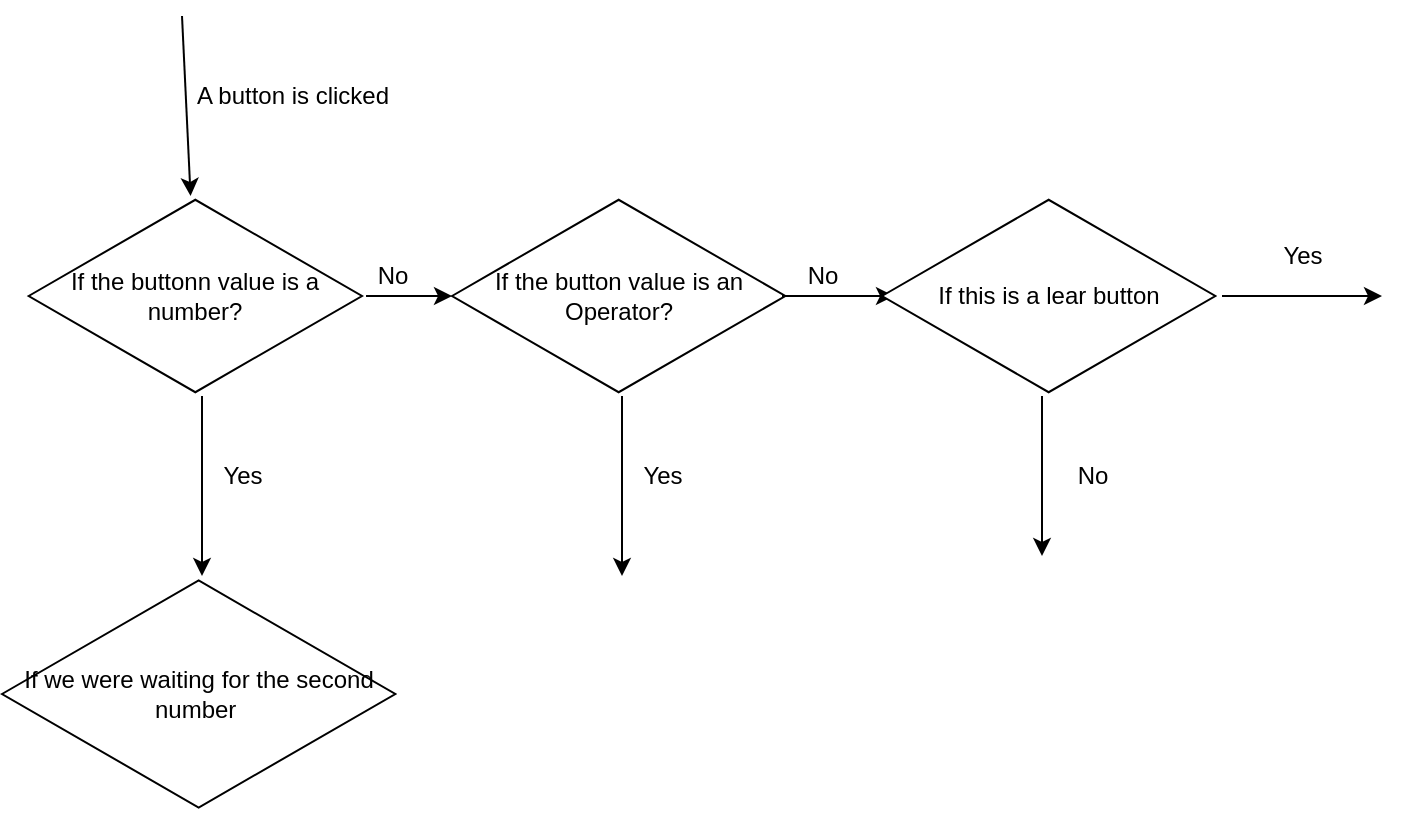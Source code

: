 <mxfile version="14.3.0" type="github"><diagram id="jVOI6R-7FImiLeV7GhfR" name="Page-1"><mxGraphModel dx="1186" dy="764" grid="1" gridSize="10" guides="1" tooltips="1" connect="1" arrows="1" fold="1" page="1" pageScale="1" pageWidth="850" pageHeight="1100" math="0" shadow="0"><root><mxCell id="0"/><mxCell id="1" parent="0"/><mxCell id="hZcMFa8KoQ7M1qCN0C-U-1" value="If the buttonn value is a number?" style="html=1;whiteSpace=wrap;aspect=fixed;shape=isoRectangle;" vertex="1" parent="1"><mxGeometry x="43.33" y="160" width="166.67" height="100" as="geometry"/></mxCell><mxCell id="hZcMFa8KoQ7M1qCN0C-U-2" value="" style="endArrow=classic;html=1;" edge="1" parent="1" target="hZcMFa8KoQ7M1qCN0C-U-1"><mxGeometry width="50" height="50" relative="1" as="geometry"><mxPoint x="120" y="70" as="sourcePoint"/><mxPoint x="160" y="160" as="targetPoint"/></mxGeometry></mxCell><mxCell id="hZcMFa8KoQ7M1qCN0C-U-4" value="A button is clicked" style="text;html=1;align=center;verticalAlign=middle;resizable=0;points=[];autosize=1;" vertex="1" parent="1"><mxGeometry x="120" y="100" width="110" height="20" as="geometry"/></mxCell><mxCell id="hZcMFa8KoQ7M1qCN0C-U-5" value="" style="endArrow=classic;html=1;" edge="1" parent="1"><mxGeometry width="50" height="50" relative="1" as="geometry"><mxPoint x="130" y="260" as="sourcePoint"/><mxPoint x="130" y="350" as="targetPoint"/><Array as="points"><mxPoint x="130" y="310"/><mxPoint x="130" y="340"/></Array></mxGeometry></mxCell><mxCell id="hZcMFa8KoQ7M1qCN0C-U-7" value="Yes" style="text;html=1;align=center;verticalAlign=middle;resizable=0;points=[];autosize=1;" vertex="1" parent="1"><mxGeometry x="130" y="290" width="40" height="20" as="geometry"/></mxCell><mxCell id="hZcMFa8KoQ7M1qCN0C-U-8" value="" style="endArrow=classic;html=1;exitX=0.067;exitY=1;exitDx=0;exitDy=0;exitPerimeter=0;" edge="1" parent="1" source="hZcMFa8KoQ7M1qCN0C-U-25"><mxGeometry width="50" height="50" relative="1" as="geometry"><mxPoint x="191.67" y="210" as="sourcePoint"/><mxPoint x="255" y="210" as="targetPoint"/><Array as="points"/></mxGeometry></mxCell><mxCell id="hZcMFa8KoQ7M1qCN0C-U-11" value="If the button value is an Operator?" style="html=1;whiteSpace=wrap;aspect=fixed;shape=isoRectangle;" vertex="1" parent="1"><mxGeometry x="255" y="160" width="166.67" height="100" as="geometry"/></mxCell><mxCell id="hZcMFa8KoQ7M1qCN0C-U-15" value="" style="endArrow=classic;html=1;" edge="1" parent="1"><mxGeometry width="50" height="50" relative="1" as="geometry"><mxPoint x="420" y="210" as="sourcePoint"/><mxPoint x="476" y="210" as="targetPoint"/></mxGeometry></mxCell><mxCell id="hZcMFa8KoQ7M1qCN0C-U-16" value="No" style="text;html=1;align=center;verticalAlign=middle;resizable=0;points=[];autosize=1;" vertex="1" parent="1"><mxGeometry x="425" y="190" width="30" height="20" as="geometry"/></mxCell><mxCell id="hZcMFa8KoQ7M1qCN0C-U-17" value="" style="endArrow=classic;html=1;" edge="1" parent="1"><mxGeometry width="50" height="50" relative="1" as="geometry"><mxPoint x="340" y="260" as="sourcePoint"/><mxPoint x="340" y="350" as="targetPoint"/></mxGeometry></mxCell><mxCell id="hZcMFa8KoQ7M1qCN0C-U-18" value="Yes" style="text;html=1;align=center;verticalAlign=middle;resizable=0;points=[];autosize=1;" vertex="1" parent="1"><mxGeometry x="340" y="290" width="40" height="20" as="geometry"/></mxCell><mxCell id="hZcMFa8KoQ7M1qCN0C-U-19" value="If this is a lear button" style="html=1;whiteSpace=wrap;aspect=fixed;shape=isoRectangle;" vertex="1" parent="1"><mxGeometry x="470" y="160" width="166.67" height="100" as="geometry"/></mxCell><mxCell id="hZcMFa8KoQ7M1qCN0C-U-20" value="" style="endArrow=classic;html=1;" edge="1" parent="1"><mxGeometry width="50" height="50" relative="1" as="geometry"><mxPoint x="640" y="210" as="sourcePoint"/><mxPoint x="720" y="210" as="targetPoint"/></mxGeometry></mxCell><mxCell id="hZcMFa8KoQ7M1qCN0C-U-21" value="" style="endArrow=classic;html=1;" edge="1" parent="1"><mxGeometry width="50" height="50" relative="1" as="geometry"><mxPoint x="550" y="260" as="sourcePoint"/><mxPoint x="550" y="340" as="targetPoint"/></mxGeometry></mxCell><mxCell id="hZcMFa8KoQ7M1qCN0C-U-22" value="Yes" style="text;html=1;align=center;verticalAlign=middle;resizable=0;points=[];autosize=1;" vertex="1" parent="1"><mxGeometry x="660" y="180" width="40" height="20" as="geometry"/></mxCell><mxCell id="hZcMFa8KoQ7M1qCN0C-U-23" value="No" style="text;html=1;align=center;verticalAlign=middle;resizable=0;points=[];autosize=1;" vertex="1" parent="1"><mxGeometry x="560" y="290" width="30" height="20" as="geometry"/></mxCell><mxCell id="hZcMFa8KoQ7M1qCN0C-U-25" value="No" style="text;html=1;align=center;verticalAlign=middle;resizable=0;points=[];autosize=1;" vertex="1" parent="1"><mxGeometry x="210" y="190" width="30" height="20" as="geometry"/></mxCell><mxCell id="hZcMFa8KoQ7M1qCN0C-U-26" value="If we were waiting for the second number&amp;nbsp;" style="html=1;whiteSpace=wrap;aspect=fixed;shape=isoRectangle;" vertex="1" parent="1"><mxGeometry x="30" y="350" width="196.67" height="118" as="geometry"/></mxCell></root></mxGraphModel></diagram></mxfile>